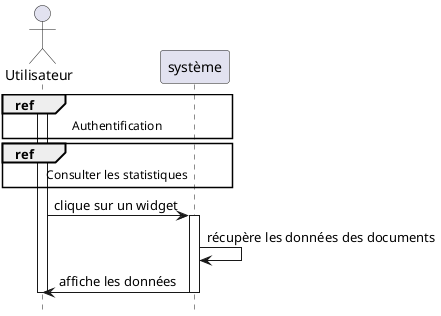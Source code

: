 @startuml docs_quick_filter

hide footbox


actor "Utilisateur" as user
participant "système" as system


ref over user, system : Authentification
ref over user, system : Consulter les statistiques
activate user
user -> system : clique sur un widget
activate system
system -> system : récupère les données des documents
system -> user : affiche les données
deactivate system
deactivate user